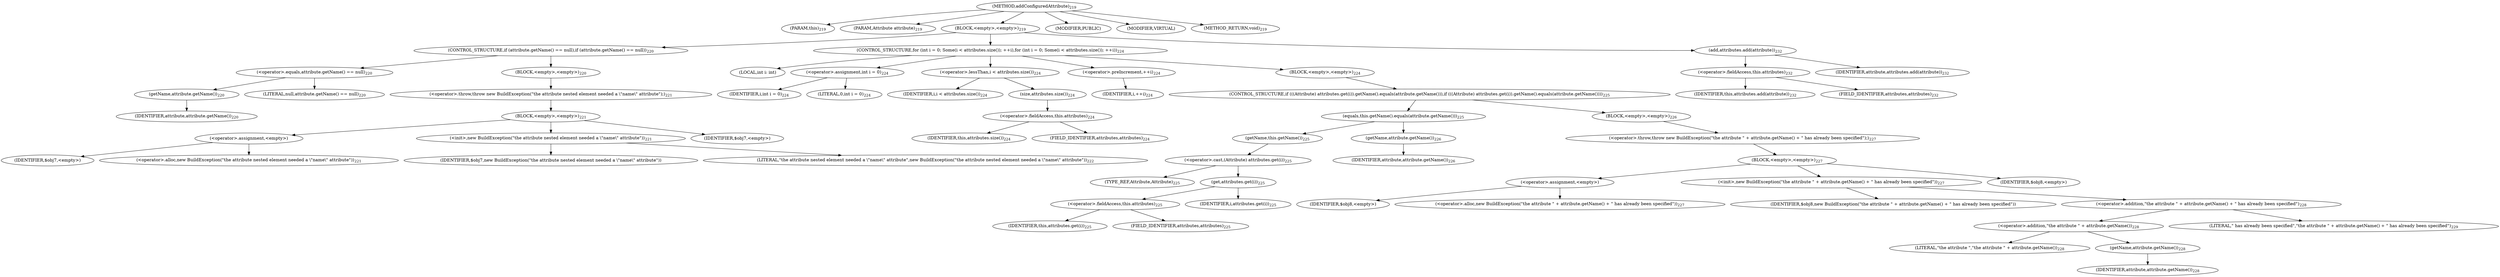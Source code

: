 digraph "addConfiguredAttribute" {  
"402" [label = <(METHOD,addConfiguredAttribute)<SUB>219</SUB>> ]
"403" [label = <(PARAM,this)<SUB>219</SUB>> ]
"404" [label = <(PARAM,Attribute attribute)<SUB>219</SUB>> ]
"405" [label = <(BLOCK,&lt;empty&gt;,&lt;empty&gt;)<SUB>219</SUB>> ]
"406" [label = <(CONTROL_STRUCTURE,if (attribute.getName() == null),if (attribute.getName() == null))<SUB>220</SUB>> ]
"407" [label = <(&lt;operator&gt;.equals,attribute.getName() == null)<SUB>220</SUB>> ]
"408" [label = <(getName,attribute.getName())<SUB>220</SUB>> ]
"409" [label = <(IDENTIFIER,attribute,attribute.getName())<SUB>220</SUB>> ]
"410" [label = <(LITERAL,null,attribute.getName() == null)<SUB>220</SUB>> ]
"411" [label = <(BLOCK,&lt;empty&gt;,&lt;empty&gt;)<SUB>220</SUB>> ]
"412" [label = <(&lt;operator&gt;.throw,throw new BuildException(&quot;the attribute nested element needed a \&quot;name\&quot; attribute&quot;);)<SUB>221</SUB>> ]
"413" [label = <(BLOCK,&lt;empty&gt;,&lt;empty&gt;)<SUB>221</SUB>> ]
"414" [label = <(&lt;operator&gt;.assignment,&lt;empty&gt;)> ]
"415" [label = <(IDENTIFIER,$obj7,&lt;empty&gt;)> ]
"416" [label = <(&lt;operator&gt;.alloc,new BuildException(&quot;the attribute nested element needed a \&quot;name\&quot; attribute&quot;))<SUB>221</SUB>> ]
"417" [label = <(&lt;init&gt;,new BuildException(&quot;the attribute nested element needed a \&quot;name\&quot; attribute&quot;))<SUB>221</SUB>> ]
"418" [label = <(IDENTIFIER,$obj7,new BuildException(&quot;the attribute nested element needed a \&quot;name\&quot; attribute&quot;))> ]
"419" [label = <(LITERAL,&quot;the attribute nested element needed a \&quot;name\&quot; attribute&quot;,new BuildException(&quot;the attribute nested element needed a \&quot;name\&quot; attribute&quot;))<SUB>222</SUB>> ]
"420" [label = <(IDENTIFIER,$obj7,&lt;empty&gt;)> ]
"421" [label = <(CONTROL_STRUCTURE,for (int i = 0; Some(i &lt; attributes.size()); ++i),for (int i = 0; Some(i &lt; attributes.size()); ++i))<SUB>224</SUB>> ]
"422" [label = <(LOCAL,int i: int)> ]
"423" [label = <(&lt;operator&gt;.assignment,int i = 0)<SUB>224</SUB>> ]
"424" [label = <(IDENTIFIER,i,int i = 0)<SUB>224</SUB>> ]
"425" [label = <(LITERAL,0,int i = 0)<SUB>224</SUB>> ]
"426" [label = <(&lt;operator&gt;.lessThan,i &lt; attributes.size())<SUB>224</SUB>> ]
"427" [label = <(IDENTIFIER,i,i &lt; attributes.size())<SUB>224</SUB>> ]
"428" [label = <(size,attributes.size())<SUB>224</SUB>> ]
"429" [label = <(&lt;operator&gt;.fieldAccess,this.attributes)<SUB>224</SUB>> ]
"430" [label = <(IDENTIFIER,this,attributes.size())<SUB>224</SUB>> ]
"431" [label = <(FIELD_IDENTIFIER,attributes,attributes)<SUB>224</SUB>> ]
"432" [label = <(&lt;operator&gt;.preIncrement,++i)<SUB>224</SUB>> ]
"433" [label = <(IDENTIFIER,i,++i)<SUB>224</SUB>> ]
"434" [label = <(BLOCK,&lt;empty&gt;,&lt;empty&gt;)<SUB>224</SUB>> ]
"435" [label = <(CONTROL_STRUCTURE,if (((Attribute) attributes.get(i)).getName().equals(attribute.getName())),if (((Attribute) attributes.get(i)).getName().equals(attribute.getName())))<SUB>225</SUB>> ]
"436" [label = <(equals,this.getName().equals(attribute.getName()))<SUB>225</SUB>> ]
"437" [label = <(getName,this.getName())<SUB>225</SUB>> ]
"438" [label = <(&lt;operator&gt;.cast,(Attribute) attributes.get(i))<SUB>225</SUB>> ]
"439" [label = <(TYPE_REF,Attribute,Attribute)<SUB>225</SUB>> ]
"440" [label = <(get,attributes.get(i))<SUB>225</SUB>> ]
"441" [label = <(&lt;operator&gt;.fieldAccess,this.attributes)<SUB>225</SUB>> ]
"442" [label = <(IDENTIFIER,this,attributes.get(i))<SUB>225</SUB>> ]
"443" [label = <(FIELD_IDENTIFIER,attributes,attributes)<SUB>225</SUB>> ]
"444" [label = <(IDENTIFIER,i,attributes.get(i))<SUB>225</SUB>> ]
"445" [label = <(getName,attribute.getName())<SUB>226</SUB>> ]
"446" [label = <(IDENTIFIER,attribute,attribute.getName())<SUB>226</SUB>> ]
"447" [label = <(BLOCK,&lt;empty&gt;,&lt;empty&gt;)<SUB>226</SUB>> ]
"448" [label = <(&lt;operator&gt;.throw,throw new BuildException(&quot;the attribute &quot; + attribute.getName() + &quot; has already been specified&quot;);)<SUB>227</SUB>> ]
"449" [label = <(BLOCK,&lt;empty&gt;,&lt;empty&gt;)<SUB>227</SUB>> ]
"450" [label = <(&lt;operator&gt;.assignment,&lt;empty&gt;)> ]
"451" [label = <(IDENTIFIER,$obj8,&lt;empty&gt;)> ]
"452" [label = <(&lt;operator&gt;.alloc,new BuildException(&quot;the attribute &quot; + attribute.getName() + &quot; has already been specified&quot;))<SUB>227</SUB>> ]
"453" [label = <(&lt;init&gt;,new BuildException(&quot;the attribute &quot; + attribute.getName() + &quot; has already been specified&quot;))<SUB>227</SUB>> ]
"454" [label = <(IDENTIFIER,$obj8,new BuildException(&quot;the attribute &quot; + attribute.getName() + &quot; has already been specified&quot;))> ]
"455" [label = <(&lt;operator&gt;.addition,&quot;the attribute &quot; + attribute.getName() + &quot; has already been specified&quot;)<SUB>228</SUB>> ]
"456" [label = <(&lt;operator&gt;.addition,&quot;the attribute &quot; + attribute.getName())<SUB>228</SUB>> ]
"457" [label = <(LITERAL,&quot;the attribute &quot;,&quot;the attribute &quot; + attribute.getName())<SUB>228</SUB>> ]
"458" [label = <(getName,attribute.getName())<SUB>228</SUB>> ]
"459" [label = <(IDENTIFIER,attribute,attribute.getName())<SUB>228</SUB>> ]
"460" [label = <(LITERAL,&quot; has already been specified&quot;,&quot;the attribute &quot; + attribute.getName() + &quot; has already been specified&quot;)<SUB>229</SUB>> ]
"461" [label = <(IDENTIFIER,$obj8,&lt;empty&gt;)> ]
"462" [label = <(add,attributes.add(attribute))<SUB>232</SUB>> ]
"463" [label = <(&lt;operator&gt;.fieldAccess,this.attributes)<SUB>232</SUB>> ]
"464" [label = <(IDENTIFIER,this,attributes.add(attribute))<SUB>232</SUB>> ]
"465" [label = <(FIELD_IDENTIFIER,attributes,attributes)<SUB>232</SUB>> ]
"466" [label = <(IDENTIFIER,attribute,attributes.add(attribute))<SUB>232</SUB>> ]
"467" [label = <(MODIFIER,PUBLIC)> ]
"468" [label = <(MODIFIER,VIRTUAL)> ]
"469" [label = <(METHOD_RETURN,void)<SUB>219</SUB>> ]
  "402" -> "403" 
  "402" -> "404" 
  "402" -> "405" 
  "402" -> "467" 
  "402" -> "468" 
  "402" -> "469" 
  "405" -> "406" 
  "405" -> "421" 
  "405" -> "462" 
  "406" -> "407" 
  "406" -> "411" 
  "407" -> "408" 
  "407" -> "410" 
  "408" -> "409" 
  "411" -> "412" 
  "412" -> "413" 
  "413" -> "414" 
  "413" -> "417" 
  "413" -> "420" 
  "414" -> "415" 
  "414" -> "416" 
  "417" -> "418" 
  "417" -> "419" 
  "421" -> "422" 
  "421" -> "423" 
  "421" -> "426" 
  "421" -> "432" 
  "421" -> "434" 
  "423" -> "424" 
  "423" -> "425" 
  "426" -> "427" 
  "426" -> "428" 
  "428" -> "429" 
  "429" -> "430" 
  "429" -> "431" 
  "432" -> "433" 
  "434" -> "435" 
  "435" -> "436" 
  "435" -> "447" 
  "436" -> "437" 
  "436" -> "445" 
  "437" -> "438" 
  "438" -> "439" 
  "438" -> "440" 
  "440" -> "441" 
  "440" -> "444" 
  "441" -> "442" 
  "441" -> "443" 
  "445" -> "446" 
  "447" -> "448" 
  "448" -> "449" 
  "449" -> "450" 
  "449" -> "453" 
  "449" -> "461" 
  "450" -> "451" 
  "450" -> "452" 
  "453" -> "454" 
  "453" -> "455" 
  "455" -> "456" 
  "455" -> "460" 
  "456" -> "457" 
  "456" -> "458" 
  "458" -> "459" 
  "462" -> "463" 
  "462" -> "466" 
  "463" -> "464" 
  "463" -> "465" 
}
